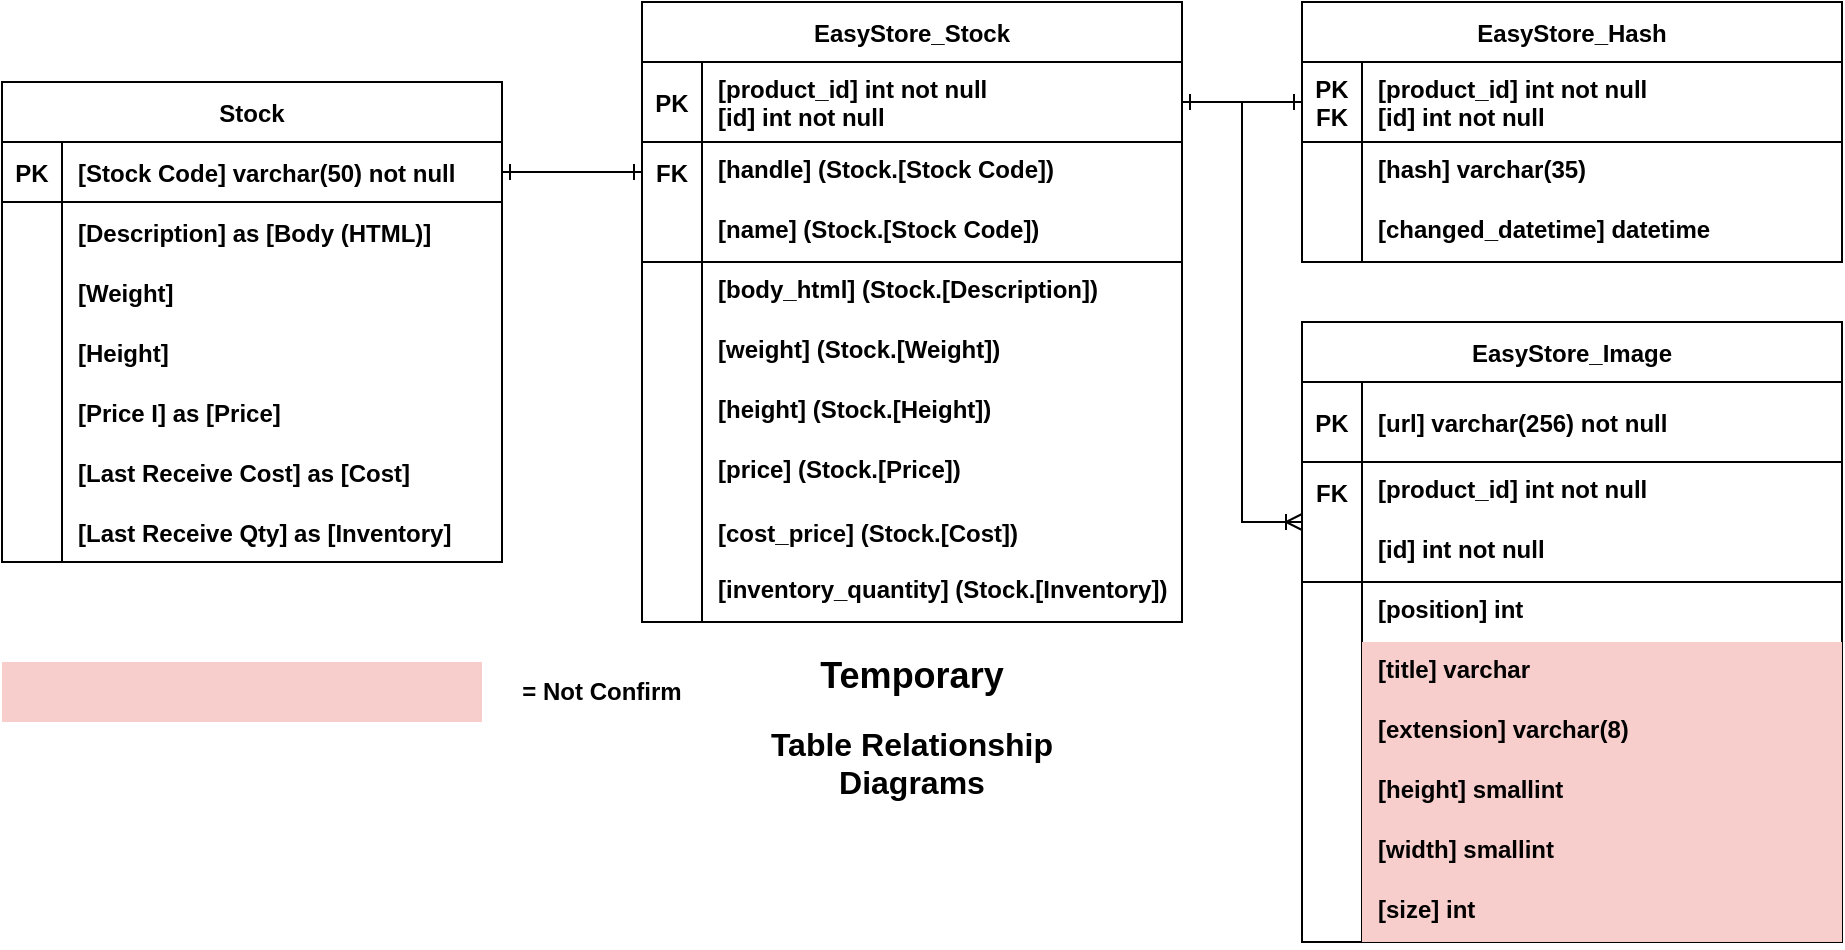 <mxfile version="17.4.0" type="device"><diagram id="R2lEEEUBdFMjLlhIrx00" name="Page-1"><mxGraphModel dx="1038" dy="589" grid="1" gridSize="10" guides="1" tooltips="1" connect="1" arrows="1" fold="1" page="1" pageScale="1" pageWidth="850" pageHeight="1100" math="0" shadow="0" extFonts="Permanent Marker^https://fonts.googleapis.com/css?family=Permanent+Marker"><root><mxCell id="0"/><mxCell id="1" parent="0"/><mxCell id="U69dph5KkpNv3dpHdS_T-1" value="Stock" style="shape=table;startSize=30;container=1;collapsible=1;childLayout=tableLayout;fixedRows=1;rowLines=0;fontStyle=1;align=center;resizeLast=1;" parent="1" vertex="1"><mxGeometry x="40" y="400" width="250" height="240" as="geometry"/></mxCell><mxCell id="U69dph5KkpNv3dpHdS_T-2" value="" style="shape=partialRectangle;collapsible=0;dropTarget=0;pointerEvents=0;fillColor=none;points=[[0,0.5],[1,0.5]];portConstraint=eastwest;top=0;left=0;right=0;bottom=1;" parent="U69dph5KkpNv3dpHdS_T-1" vertex="1"><mxGeometry y="30" width="250" height="30" as="geometry"/></mxCell><mxCell id="U69dph5KkpNv3dpHdS_T-3" value="PK" style="shape=partialRectangle;overflow=hidden;connectable=0;fillColor=none;top=0;left=0;bottom=0;right=0;fontStyle=1;" parent="U69dph5KkpNv3dpHdS_T-2" vertex="1"><mxGeometry width="30" height="30" as="geometry"><mxRectangle width="30" height="30" as="alternateBounds"/></mxGeometry></mxCell><mxCell id="U69dph5KkpNv3dpHdS_T-4" value="[Stock Code] varchar(50) not null" style="shape=partialRectangle;overflow=hidden;connectable=0;fillColor=none;top=0;left=0;bottom=0;right=0;align=left;spacingLeft=6;fontStyle=1;" parent="U69dph5KkpNv3dpHdS_T-2" vertex="1"><mxGeometry x="30" width="220" height="30" as="geometry"><mxRectangle width="220" height="30" as="alternateBounds"/></mxGeometry></mxCell><mxCell id="U69dph5KkpNv3dpHdS_T-5" value="" style="shape=partialRectangle;collapsible=0;dropTarget=0;pointerEvents=0;fillColor=none;points=[[0,0.5],[1,0.5]];portConstraint=eastwest;top=0;left=0;right=0;bottom=0;" parent="U69dph5KkpNv3dpHdS_T-1" vertex="1"><mxGeometry y="60" width="250" height="30" as="geometry"/></mxCell><mxCell id="U69dph5KkpNv3dpHdS_T-6" value="" style="shape=partialRectangle;overflow=hidden;connectable=0;fillColor=none;top=0;left=0;bottom=0;right=0;" parent="U69dph5KkpNv3dpHdS_T-5" vertex="1"><mxGeometry width="30" height="30" as="geometry"><mxRectangle width="30" height="30" as="alternateBounds"/></mxGeometry></mxCell><mxCell id="U69dph5KkpNv3dpHdS_T-7" value="[Description] as [Body (HTML)]" style="shape=partialRectangle;overflow=hidden;connectable=0;fillColor=none;top=0;left=0;bottom=0;right=0;align=left;spacingLeft=6;fontStyle=1" parent="U69dph5KkpNv3dpHdS_T-5" vertex="1"><mxGeometry x="30" width="220" height="30" as="geometry"><mxRectangle width="220" height="30" as="alternateBounds"/></mxGeometry></mxCell><mxCell id="U69dph5KkpNv3dpHdS_T-8" value="EasyStore_Stock" style="shape=table;startSize=30;container=1;collapsible=1;childLayout=tableLayout;fixedRows=1;rowLines=0;fontStyle=1;align=center;resizeLast=1;" parent="1" vertex="1"><mxGeometry x="360" y="360" width="270" height="310" as="geometry"/></mxCell><mxCell id="U69dph5KkpNv3dpHdS_T-9" value="" style="shape=partialRectangle;collapsible=0;dropTarget=0;pointerEvents=0;fillColor=none;points=[[0,0.5],[1,0.5]];portConstraint=eastwest;top=0;left=0;right=0;bottom=1;" parent="U69dph5KkpNv3dpHdS_T-8" vertex="1"><mxGeometry y="30" width="270" height="40" as="geometry"/></mxCell><mxCell id="U69dph5KkpNv3dpHdS_T-10" value="PK" style="shape=partialRectangle;overflow=hidden;connectable=0;fillColor=none;top=0;left=0;bottom=0;right=0;fontStyle=1;" parent="U69dph5KkpNv3dpHdS_T-9" vertex="1"><mxGeometry width="30" height="40" as="geometry"><mxRectangle width="30" height="40" as="alternateBounds"/></mxGeometry></mxCell><mxCell id="U69dph5KkpNv3dpHdS_T-11" value="[product_id] int not null&#10;[id] int not null" style="shape=partialRectangle;overflow=hidden;connectable=0;fillColor=none;top=0;left=0;bottom=0;right=0;align=left;spacingLeft=6;fontStyle=1;" parent="U69dph5KkpNv3dpHdS_T-9" vertex="1"><mxGeometry x="30" width="240" height="40" as="geometry"><mxRectangle width="240" height="40" as="alternateBounds"/></mxGeometry></mxCell><mxCell id="U69dph5KkpNv3dpHdS_T-12" value="" style="shape=partialRectangle;collapsible=0;dropTarget=0;pointerEvents=0;fillColor=none;points=[[0,0.5],[1,0.5]];portConstraint=eastwest;top=0;left=0;right=0;bottom=0;" parent="U69dph5KkpNv3dpHdS_T-8" vertex="1"><mxGeometry y="70" width="270" height="30" as="geometry"/></mxCell><mxCell id="U69dph5KkpNv3dpHdS_T-13" value="FK" style="shape=partialRectangle;overflow=hidden;connectable=0;fillColor=none;top=0;left=0;bottom=0;right=0;fontStyle=1" parent="U69dph5KkpNv3dpHdS_T-12" vertex="1"><mxGeometry width="30" height="30" as="geometry"><mxRectangle width="30" height="30" as="alternateBounds"/></mxGeometry></mxCell><mxCell id="U69dph5KkpNv3dpHdS_T-14" value="[handle] (Stock.[Stock Code])" style="shape=partialRectangle;overflow=hidden;connectable=0;fillColor=none;top=0;left=0;bottom=0;right=0;align=left;spacingLeft=6;fontStyle=1;verticalAlign=top;" parent="U69dph5KkpNv3dpHdS_T-12" vertex="1"><mxGeometry x="30" width="240" height="30" as="geometry"><mxRectangle width="240" height="30" as="alternateBounds"/></mxGeometry></mxCell><mxCell id="U69dph5KkpNv3dpHdS_T-16" value="[name] (Stock.[Stock Code])" style="shape=partialRectangle;overflow=hidden;connectable=0;fillColor=none;top=0;left=0;bottom=1;right=0;align=left;spacingLeft=6;fontStyle=1;verticalAlign=top;" parent="1" vertex="1"><mxGeometry x="390" y="460" width="240" height="30" as="geometry"><mxRectangle width="220" height="30" as="alternateBounds"/></mxGeometry></mxCell><mxCell id="U69dph5KkpNv3dpHdS_T-17" style="edgeStyle=orthogonalEdgeStyle;rounded=1;orthogonalLoop=1;jettySize=auto;html=1;entryX=0;entryY=0.5;entryDx=0;entryDy=0;endArrow=ERone;endFill=0;startArrow=ERone;startFill=0;" parent="1" source="U69dph5KkpNv3dpHdS_T-2" target="U69dph5KkpNv3dpHdS_T-12" edge="1"><mxGeometry relative="1" as="geometry"/></mxCell><mxCell id="U69dph5KkpNv3dpHdS_T-19" value="" style="shape=partialRectangle;overflow=hidden;connectable=0;fillColor=none;top=0;left=0;bottom=0;right=1;" parent="1" vertex="1"><mxGeometry x="40" y="490" width="30" height="30" as="geometry"><mxRectangle width="30" height="30" as="alternateBounds"/></mxGeometry></mxCell><mxCell id="U69dph5KkpNv3dpHdS_T-20" value="" style="shape=partialRectangle;overflow=hidden;connectable=0;fillColor=none;top=0;left=0;bottom=0;right=0;" parent="1" vertex="1"><mxGeometry x="40" y="520" width="30" height="30" as="geometry"><mxRectangle width="30" height="30" as="alternateBounds"/></mxGeometry></mxCell><mxCell id="U69dph5KkpNv3dpHdS_T-21" value="" style="shape=partialRectangle;overflow=hidden;connectable=0;fillColor=none;top=0;left=0;bottom=0;right=1;" parent="1" vertex="1"><mxGeometry x="40" y="520" width="30" height="30" as="geometry"><mxRectangle width="30" height="30" as="alternateBounds"/></mxGeometry></mxCell><mxCell id="U69dph5KkpNv3dpHdS_T-22" value="" style="shape=partialRectangle;overflow=hidden;connectable=0;fillColor=none;top=0;left=0;bottom=0;right=1;" parent="1" vertex="1"><mxGeometry x="40" y="550" width="30" height="30" as="geometry"><mxRectangle width="30" height="30" as="alternateBounds"/></mxGeometry></mxCell><mxCell id="U69dph5KkpNv3dpHdS_T-23" value="" style="shape=partialRectangle;overflow=hidden;connectable=0;fillColor=none;top=0;left=0;bottom=0;right=1;" parent="1" vertex="1"><mxGeometry x="40" y="580" width="30" height="30" as="geometry"><mxRectangle width="30" height="30" as="alternateBounds"/></mxGeometry></mxCell><mxCell id="U69dph5KkpNv3dpHdS_T-24" value="" style="shape=partialRectangle;overflow=hidden;connectable=0;fillColor=none;top=0;left=0;bottom=0;right=1;" parent="1" vertex="1"><mxGeometry x="40" y="610" width="30" height="30" as="geometry"><mxRectangle width="30" height="30" as="alternateBounds"/></mxGeometry></mxCell><mxCell id="U69dph5KkpNv3dpHdS_T-25" value="[Weight]" style="shape=partialRectangle;overflow=hidden;connectable=0;fillColor=none;top=0;left=0;bottom=0;right=0;align=left;spacingLeft=6;fontStyle=1" parent="1" vertex="1"><mxGeometry x="70" y="490" width="220" height="30" as="geometry"><mxRectangle width="220" height="30" as="alternateBounds"/></mxGeometry></mxCell><mxCell id="U69dph5KkpNv3dpHdS_T-26" value="[Height]" style="shape=partialRectangle;overflow=hidden;connectable=0;fillColor=none;top=0;left=0;bottom=0;right=0;align=left;spacingLeft=6;fontStyle=1" parent="1" vertex="1"><mxGeometry x="70" y="520" width="220" height="30" as="geometry"><mxRectangle width="220" height="30" as="alternateBounds"/></mxGeometry></mxCell><mxCell id="U69dph5KkpNv3dpHdS_T-27" value="[Price I] as [Price]" style="shape=partialRectangle;overflow=hidden;connectable=0;fillColor=none;top=0;left=0;bottom=0;right=0;align=left;spacingLeft=6;fontStyle=1" parent="1" vertex="1"><mxGeometry x="70" y="550" width="220" height="30" as="geometry"><mxRectangle width="220" height="30" as="alternateBounds"/></mxGeometry></mxCell><mxCell id="U69dph5KkpNv3dpHdS_T-28" value="[Last Receive Cost] as [Cost]" style="shape=partialRectangle;overflow=hidden;connectable=0;fillColor=none;top=0;left=0;bottom=0;right=0;align=left;spacingLeft=6;fontStyle=1" parent="1" vertex="1"><mxGeometry x="70" y="580" width="220" height="30" as="geometry"><mxRectangle width="220" height="30" as="alternateBounds"/></mxGeometry></mxCell><mxCell id="U69dph5KkpNv3dpHdS_T-29" value="[Last Receive Qty] as [Inventory]" style="shape=partialRectangle;overflow=hidden;connectable=0;fillColor=none;top=0;left=0;bottom=0;right=0;align=left;spacingLeft=6;fontStyle=1" parent="1" vertex="1"><mxGeometry x="70" y="610" width="220" height="30" as="geometry"><mxRectangle width="220" height="30" as="alternateBounds"/></mxGeometry></mxCell><mxCell id="U69dph5KkpNv3dpHdS_T-30" value="" style="shape=partialRectangle;overflow=hidden;connectable=0;fillColor=none;top=0;left=0;bottom=1;right=1;" parent="1" vertex="1"><mxGeometry x="360" y="460" width="30" height="30" as="geometry"><mxRectangle width="30" height="30" as="alternateBounds"/></mxGeometry></mxCell><mxCell id="U69dph5KkpNv3dpHdS_T-31" value="" style="shape=partialRectangle;overflow=hidden;connectable=0;fillColor=none;top=0;left=0;bottom=0;right=1;" parent="1" vertex="1"><mxGeometry x="360" y="490" width="30" height="30" as="geometry"><mxRectangle width="30" height="30" as="alternateBounds"/></mxGeometry></mxCell><mxCell id="U69dph5KkpNv3dpHdS_T-32" value="" style="shape=partialRectangle;overflow=hidden;connectable=0;fillColor=none;top=0;left=0;bottom=0;right=1;" parent="1" vertex="1"><mxGeometry x="360" y="550" width="30" height="30" as="geometry"><mxRectangle width="30" height="30" as="alternateBounds"/></mxGeometry></mxCell><mxCell id="U69dph5KkpNv3dpHdS_T-33" value="" style="shape=partialRectangle;overflow=hidden;connectable=0;fillColor=none;top=0;left=0;bottom=0;right=1;" parent="1" vertex="1"><mxGeometry x="360" y="580" width="30" height="30" as="geometry"><mxRectangle width="30" height="30" as="alternateBounds"/></mxGeometry></mxCell><mxCell id="U69dph5KkpNv3dpHdS_T-34" value="" style="shape=partialRectangle;overflow=hidden;connectable=0;fillColor=none;top=0;left=0;bottom=0;right=1;" parent="1" vertex="1"><mxGeometry x="360" y="520" width="30" height="30" as="geometry"><mxRectangle width="30" height="30" as="alternateBounds"/></mxGeometry></mxCell><mxCell id="U69dph5KkpNv3dpHdS_T-35" value="[body_html] (Stock.[Description])" style="shape=partialRectangle;overflow=hidden;connectable=0;fillColor=none;top=0;left=0;bottom=0;right=0;align=left;spacingLeft=6;fontStyle=1;verticalAlign=top;" parent="1" vertex="1"><mxGeometry x="390" y="490" width="240" height="30" as="geometry"><mxRectangle width="220" height="30" as="alternateBounds"/></mxGeometry></mxCell><mxCell id="U69dph5KkpNv3dpHdS_T-36" value="[weight] (Stock.[Weight])" style="shape=partialRectangle;overflow=hidden;connectable=0;fillColor=none;top=0;left=0;bottom=0;right=0;align=left;spacingLeft=6;fontStyle=1;verticalAlign=top;" parent="1" vertex="1"><mxGeometry x="390" y="520" width="240" height="30" as="geometry"><mxRectangle width="220" height="30" as="alternateBounds"/></mxGeometry></mxCell><mxCell id="U69dph5KkpNv3dpHdS_T-37" value="[height] (Stock.[Height])" style="shape=partialRectangle;overflow=hidden;connectable=0;fillColor=none;top=0;left=0;bottom=0;right=0;align=left;spacingLeft=6;fontStyle=1;verticalAlign=top;" parent="1" vertex="1"><mxGeometry x="390" y="550" width="240" height="30" as="geometry"><mxRectangle width="220" height="30" as="alternateBounds"/></mxGeometry></mxCell><mxCell id="U69dph5KkpNv3dpHdS_T-38" value="" style="shape=partialRectangle;overflow=hidden;connectable=0;fillColor=none;top=0;left=0;bottom=0;right=1;" parent="1" vertex="1"><mxGeometry x="360" y="610" width="30" height="30" as="geometry"><mxRectangle width="30" height="30" as="alternateBounds"/></mxGeometry></mxCell><mxCell id="U69dph5KkpNv3dpHdS_T-39" value="" style="shape=partialRectangle;overflow=hidden;connectable=0;fillColor=none;top=0;left=0;bottom=0;right=1;" parent="1" vertex="1"><mxGeometry x="360" y="640" width="30" height="30" as="geometry"><mxRectangle width="30" height="30" as="alternateBounds"/></mxGeometry></mxCell><mxCell id="U69dph5KkpNv3dpHdS_T-40" value="[price] (Stock.[Price])" style="shape=partialRectangle;overflow=hidden;connectable=0;fillColor=none;top=0;left=0;bottom=0;right=0;align=left;spacingLeft=6;fontStyle=1;verticalAlign=top;" parent="1" vertex="1"><mxGeometry x="390" y="580" width="240" height="30" as="geometry"><mxRectangle width="220" height="30" as="alternateBounds"/></mxGeometry></mxCell><mxCell id="U69dph5KkpNv3dpHdS_T-41" value="[cost_price] (Stock.[Cost])" style="shape=partialRectangle;overflow=hidden;connectable=0;fillColor=none;top=0;left=0;bottom=0;right=0;align=left;spacingLeft=6;fontStyle=1" parent="1" vertex="1"><mxGeometry x="390" y="610" width="240" height="30" as="geometry"><mxRectangle width="220" height="30" as="alternateBounds"/></mxGeometry></mxCell><mxCell id="U69dph5KkpNv3dpHdS_T-42" value="[inventory_quantity] (Stock.[Inventory])" style="shape=partialRectangle;overflow=hidden;connectable=0;fillColor=none;top=0;left=0;bottom=0;right=0;align=left;spacingLeft=6;fontStyle=1;verticalAlign=top;" parent="1" vertex="1"><mxGeometry x="390" y="640" width="240" height="30" as="geometry"><mxRectangle width="220" height="30" as="alternateBounds"/></mxGeometry></mxCell><mxCell id="U69dph5KkpNv3dpHdS_T-51" value="EasyStore_Hash" style="shape=table;startSize=30;container=1;collapsible=1;childLayout=tableLayout;fixedRows=1;rowLines=0;fontStyle=1;align=center;resizeLast=1;" parent="1" vertex="1"><mxGeometry x="690" y="360" width="270" height="130" as="geometry"/></mxCell><mxCell id="U69dph5KkpNv3dpHdS_T-52" value="" style="shape=partialRectangle;collapsible=0;dropTarget=0;pointerEvents=0;fillColor=none;points=[[0,0.5],[1,0.5]];portConstraint=eastwest;top=0;left=0;right=0;bottom=1;" parent="U69dph5KkpNv3dpHdS_T-51" vertex="1"><mxGeometry y="30" width="270" height="40" as="geometry"/></mxCell><mxCell id="U69dph5KkpNv3dpHdS_T-53" value="PK&#10;FK" style="shape=partialRectangle;overflow=hidden;connectable=0;fillColor=none;top=0;left=0;bottom=0;right=0;fontStyle=1;" parent="U69dph5KkpNv3dpHdS_T-52" vertex="1"><mxGeometry width="30" height="40" as="geometry"><mxRectangle width="30" height="40" as="alternateBounds"/></mxGeometry></mxCell><mxCell id="U69dph5KkpNv3dpHdS_T-54" value="[product_id] int not null&#10;[id] int not null" style="shape=partialRectangle;overflow=hidden;connectable=0;fillColor=none;top=0;left=0;bottom=0;right=0;align=left;spacingLeft=6;fontStyle=1;" parent="U69dph5KkpNv3dpHdS_T-52" vertex="1"><mxGeometry x="30" width="240" height="40" as="geometry"><mxRectangle width="240" height="40" as="alternateBounds"/></mxGeometry></mxCell><mxCell id="U69dph5KkpNv3dpHdS_T-55" value="" style="shape=partialRectangle;collapsible=0;dropTarget=0;pointerEvents=0;fillColor=none;points=[[0,0.5],[1,0.5]];portConstraint=eastwest;top=0;left=0;right=0;bottom=0;" parent="U69dph5KkpNv3dpHdS_T-51" vertex="1"><mxGeometry y="70" width="270" height="30" as="geometry"/></mxCell><mxCell id="U69dph5KkpNv3dpHdS_T-56" value="" style="shape=partialRectangle;overflow=hidden;connectable=0;fillColor=none;top=0;left=0;bottom=0;right=0;fontStyle=1" parent="U69dph5KkpNv3dpHdS_T-55" vertex="1"><mxGeometry width="30" height="30" as="geometry"><mxRectangle width="30" height="30" as="alternateBounds"/></mxGeometry></mxCell><mxCell id="U69dph5KkpNv3dpHdS_T-57" value="[hash] varchar(35)" style="shape=partialRectangle;overflow=hidden;connectable=0;fillColor=none;top=0;left=0;bottom=0;right=0;align=left;spacingLeft=6;fontStyle=1;verticalAlign=top;" parent="U69dph5KkpNv3dpHdS_T-55" vertex="1"><mxGeometry x="30" width="240" height="30" as="geometry"><mxRectangle width="240" height="30" as="alternateBounds"/></mxGeometry></mxCell><mxCell id="U69dph5KkpNv3dpHdS_T-58" style="edgeStyle=orthogonalEdgeStyle;curved=1;rounded=1;orthogonalLoop=1;jettySize=auto;html=1;entryX=0;entryY=0.5;entryDx=0;entryDy=0;startArrow=ERone;startFill=0;endArrow=ERone;endFill=0;" parent="1" source="U69dph5KkpNv3dpHdS_T-9" target="U69dph5KkpNv3dpHdS_T-52" edge="1"><mxGeometry relative="1" as="geometry"/></mxCell><mxCell id="p5DmG2McPe4bsQtPW8m7-1" value="" style="shape=partialRectangle;overflow=hidden;connectable=0;fillColor=none;top=0;left=0;bottom=0;right=1;fontStyle=1" parent="1" vertex="1"><mxGeometry x="690" y="460" width="30" height="30" as="geometry"><mxRectangle width="30" height="30" as="alternateBounds"/></mxGeometry></mxCell><mxCell id="p5DmG2McPe4bsQtPW8m7-2" value="[changed_datetime] datetime" style="shape=partialRectangle;overflow=hidden;connectable=0;fillColor=none;top=0;left=0;bottom=0;right=0;align=left;spacingLeft=6;fontStyle=1;verticalAlign=top;" parent="1" vertex="1"><mxGeometry x="720" y="460" width="240" height="30" as="geometry"><mxRectangle width="240" height="30" as="alternateBounds"/></mxGeometry></mxCell><mxCell id="p5DmG2McPe4bsQtPW8m7-3" value="EasyStore_Image" style="shape=table;startSize=30;container=1;collapsible=1;childLayout=tableLayout;fixedRows=1;rowLines=0;fontStyle=1;align=center;resizeLast=1;" parent="1" vertex="1"><mxGeometry x="690" y="520" width="270" height="310" as="geometry"/></mxCell><mxCell id="p5DmG2McPe4bsQtPW8m7-4" value="" style="shape=partialRectangle;collapsible=0;dropTarget=0;pointerEvents=0;fillColor=none;points=[[0,0.5],[1,0.5]];portConstraint=eastwest;top=0;left=0;right=0;bottom=1;" parent="p5DmG2McPe4bsQtPW8m7-3" vertex="1"><mxGeometry y="30" width="270" height="40" as="geometry"/></mxCell><mxCell id="p5DmG2McPe4bsQtPW8m7-5" value="PK" style="shape=partialRectangle;overflow=hidden;connectable=0;fillColor=none;top=0;left=0;bottom=0;right=0;fontStyle=1;" parent="p5DmG2McPe4bsQtPW8m7-4" vertex="1"><mxGeometry width="30" height="40" as="geometry"><mxRectangle width="30" height="40" as="alternateBounds"/></mxGeometry></mxCell><mxCell id="p5DmG2McPe4bsQtPW8m7-6" value="[url] varchar(256) not null" style="shape=partialRectangle;overflow=hidden;connectable=0;fillColor=none;top=0;left=0;bottom=0;right=0;align=left;spacingLeft=6;fontStyle=1;" parent="p5DmG2McPe4bsQtPW8m7-4" vertex="1"><mxGeometry x="30" width="240" height="40" as="geometry"><mxRectangle width="240" height="40" as="alternateBounds"/></mxGeometry></mxCell><mxCell id="p5DmG2McPe4bsQtPW8m7-7" value="" style="shape=partialRectangle;collapsible=0;dropTarget=0;pointerEvents=0;fillColor=none;points=[[0,0.5],[1,0.5]];portConstraint=eastwest;top=0;left=0;right=0;bottom=0;" parent="p5DmG2McPe4bsQtPW8m7-3" vertex="1"><mxGeometry y="70" width="270" height="30" as="geometry"/></mxCell><mxCell id="p5DmG2McPe4bsQtPW8m7-8" value="FK" style="shape=partialRectangle;overflow=hidden;connectable=0;fillColor=none;top=0;left=0;bottom=0;right=0;fontStyle=1" parent="p5DmG2McPe4bsQtPW8m7-7" vertex="1"><mxGeometry width="30" height="30" as="geometry"><mxRectangle width="30" height="30" as="alternateBounds"/></mxGeometry></mxCell><mxCell id="p5DmG2McPe4bsQtPW8m7-9" value="[product_id] int not null" style="shape=partialRectangle;overflow=hidden;connectable=0;fillColor=none;top=0;left=0;bottom=0;right=0;align=left;spacingLeft=6;fontStyle=1;verticalAlign=top;" parent="p5DmG2McPe4bsQtPW8m7-7" vertex="1"><mxGeometry x="30" width="240" height="30" as="geometry"><mxRectangle width="240" height="30" as="alternateBounds"/></mxGeometry></mxCell><mxCell id="p5DmG2McPe4bsQtPW8m7-10" style="edgeStyle=orthogonalEdgeStyle;rounded=0;orthogonalLoop=1;jettySize=auto;html=1;endArrow=ERoneToMany;endFill=0;" parent="1" source="U69dph5KkpNv3dpHdS_T-9" edge="1"><mxGeometry relative="1" as="geometry"><mxPoint x="690" y="620" as="targetPoint"/><Array as="points"><mxPoint x="660" y="410"/><mxPoint x="660" y="620"/></Array></mxGeometry></mxCell><mxCell id="p5DmG2McPe4bsQtPW8m7-12" value="[id] int not null" style="shape=partialRectangle;overflow=hidden;connectable=0;fillColor=none;top=0;left=0;bottom=1;right=0;align=left;spacingLeft=6;fontStyle=1;verticalAlign=top;" parent="1" vertex="1"><mxGeometry x="720" y="620" width="240" height="30" as="geometry"><mxRectangle width="240" height="30" as="alternateBounds"/></mxGeometry></mxCell><mxCell id="p5DmG2McPe4bsQtPW8m7-13" value="" style="shape=partialRectangle;overflow=hidden;connectable=0;fillColor=none;top=0;left=0;bottom=1;right=1;fontStyle=1" parent="1" vertex="1"><mxGeometry x="690" y="620" width="30" height="30" as="geometry"><mxRectangle width="30" height="30" as="alternateBounds"/></mxGeometry></mxCell><mxCell id="p5DmG2McPe4bsQtPW8m7-14" value="" style="shape=partialRectangle;overflow=hidden;connectable=0;fillColor=none;top=0;left=0;bottom=0;right=1;fontStyle=1" parent="1" vertex="1"><mxGeometry x="690" y="650" width="30" height="30" as="geometry"><mxRectangle width="30" height="30" as="alternateBounds"/></mxGeometry></mxCell><mxCell id="p5DmG2McPe4bsQtPW8m7-15" value="" style="shape=partialRectangle;overflow=hidden;connectable=0;fillColor=none;top=0;left=0;bottom=0;right=1;fontStyle=1" parent="1" vertex="1"><mxGeometry x="690" y="680" width="30" height="30" as="geometry"><mxRectangle width="30" height="30" as="alternateBounds"/></mxGeometry></mxCell><mxCell id="p5DmG2McPe4bsQtPW8m7-16" value="" style="shape=partialRectangle;overflow=hidden;connectable=0;fillColor=none;top=0;left=0;bottom=0;right=1;fontStyle=1" parent="1" vertex="1"><mxGeometry x="690" y="710" width="30" height="30" as="geometry"><mxRectangle width="30" height="30" as="alternateBounds"/></mxGeometry></mxCell><mxCell id="p5DmG2McPe4bsQtPW8m7-17" value="" style="shape=partialRectangle;overflow=hidden;connectable=0;fillColor=none;top=0;left=0;bottom=0;right=1;fontStyle=1" parent="1" vertex="1"><mxGeometry x="690" y="740" width="30" height="30" as="geometry"><mxRectangle width="30" height="30" as="alternateBounds"/></mxGeometry></mxCell><mxCell id="p5DmG2McPe4bsQtPW8m7-18" value="" style="shape=partialRectangle;overflow=hidden;connectable=0;fillColor=none;top=0;left=0;bottom=0;right=1;fontStyle=1" parent="1" vertex="1"><mxGeometry x="690" y="770" width="30" height="30" as="geometry"><mxRectangle width="30" height="30" as="alternateBounds"/></mxGeometry></mxCell><mxCell id="p5DmG2McPe4bsQtPW8m7-19" value="[title] varchar" style="shape=partialRectangle;overflow=hidden;connectable=0;fillColor=#f8cecc;top=0;left=0;bottom=0;right=0;align=left;spacingLeft=6;fontStyle=1;verticalAlign=top;strokeColor=#b85450;" parent="1" vertex="1"><mxGeometry x="720" y="680" width="240" height="30" as="geometry"><mxRectangle width="240" height="30" as="alternateBounds"/></mxGeometry></mxCell><mxCell id="p5DmG2McPe4bsQtPW8m7-20" value="" style="shape=partialRectangle;overflow=hidden;connectable=0;fillColor=none;top=0;left=0;bottom=0;right=1;fontStyle=1" parent="1" vertex="1"><mxGeometry x="690" y="800" width="30" height="30" as="geometry"><mxRectangle width="30" height="30" as="alternateBounds"/></mxGeometry></mxCell><mxCell id="p5DmG2McPe4bsQtPW8m7-21" value="[position] int" style="shape=partialRectangle;overflow=hidden;connectable=0;fillColor=none;top=0;left=0;bottom=0;right=0;align=left;spacingLeft=6;fontStyle=1;verticalAlign=top;" parent="1" vertex="1"><mxGeometry x="720" y="650" width="240" height="30" as="geometry"><mxRectangle width="240" height="30" as="alternateBounds"/></mxGeometry></mxCell><mxCell id="p5DmG2McPe4bsQtPW8m7-22" value="[extension] varchar(8)" style="shape=partialRectangle;overflow=hidden;connectable=0;fillColor=#f8cecc;top=0;left=0;bottom=0;right=0;align=left;spacingLeft=6;fontStyle=1;verticalAlign=top;strokeColor=#b85450;" parent="1" vertex="1"><mxGeometry x="720" y="710" width="240" height="30" as="geometry"><mxRectangle width="240" height="30" as="alternateBounds"/></mxGeometry></mxCell><mxCell id="p5DmG2McPe4bsQtPW8m7-23" value="[height] smallint" style="shape=partialRectangle;overflow=hidden;connectable=0;fillColor=#f8cecc;top=0;left=0;bottom=0;right=0;align=left;spacingLeft=6;fontStyle=1;verticalAlign=top;strokeColor=#b85450;" parent="1" vertex="1"><mxGeometry x="720" y="740" width="240" height="30" as="geometry"><mxRectangle width="240" height="30" as="alternateBounds"/></mxGeometry></mxCell><mxCell id="p5DmG2McPe4bsQtPW8m7-24" value="[width] smallint" style="shape=partialRectangle;overflow=hidden;connectable=0;fillColor=#f8cecc;top=0;left=0;bottom=0;right=0;align=left;spacingLeft=6;fontStyle=1;verticalAlign=top;strokeColor=#b85450;" parent="1" vertex="1"><mxGeometry x="720" y="770" width="240" height="30" as="geometry"><mxRectangle width="240" height="30" as="alternateBounds"/></mxGeometry></mxCell><mxCell id="p5DmG2McPe4bsQtPW8m7-25" value="[size] int" style="shape=partialRectangle;overflow=hidden;connectable=0;fillColor=#f8cecc;top=0;left=0;bottom=0;right=0;align=left;spacingLeft=6;fontStyle=1;verticalAlign=top;strokeColor=#b85450;" parent="1" vertex="1"><mxGeometry x="720" y="800" width="240" height="30" as="geometry"><mxRectangle width="240" height="30" as="alternateBounds"/></mxGeometry></mxCell><mxCell id="bC6ldghq2Gf8nmAuoJnB-1" value="= Not Confirm" style="text;html=1;strokeColor=none;fillColor=none;align=center;verticalAlign=middle;whiteSpace=wrap;rounded=0;fontStyle=1" parent="1" vertex="1"><mxGeometry x="290" y="690" width="100" height="30" as="geometry"/></mxCell><mxCell id="bC6ldghq2Gf8nmAuoJnB-2" value="" style="shape=partialRectangle;overflow=hidden;connectable=0;fillColor=#f8cecc;top=0;left=0;bottom=0;right=0;align=left;spacingLeft=6;fontStyle=1;verticalAlign=top;strokeColor=#b85450;" parent="1" vertex="1"><mxGeometry x="40" y="690" width="240" height="30" as="geometry"><mxRectangle width="240" height="30" as="alternateBounds"/></mxGeometry></mxCell><mxCell id="bC6ldghq2Gf8nmAuoJnB-3" value="Temporary&lt;br&gt;&lt;h2 id=&quot;aperd&quot; style=&quot;font-size: 12pt&quot;&gt;&lt;font color=&quot;#000000&quot; style=&quot;cursor: pointer&quot;&gt;Table Relationship Diagrams&lt;/font&gt;&lt;/h2&gt;" style="text;html=1;strokeColor=none;fillColor=none;align=center;verticalAlign=middle;whiteSpace=wrap;rounded=0;fontStyle=1;fontSize=18;" parent="1" vertex="1"><mxGeometry x="415" y="690" width="160" height="80" as="geometry"/></mxCell></root></mxGraphModel></diagram></mxfile>